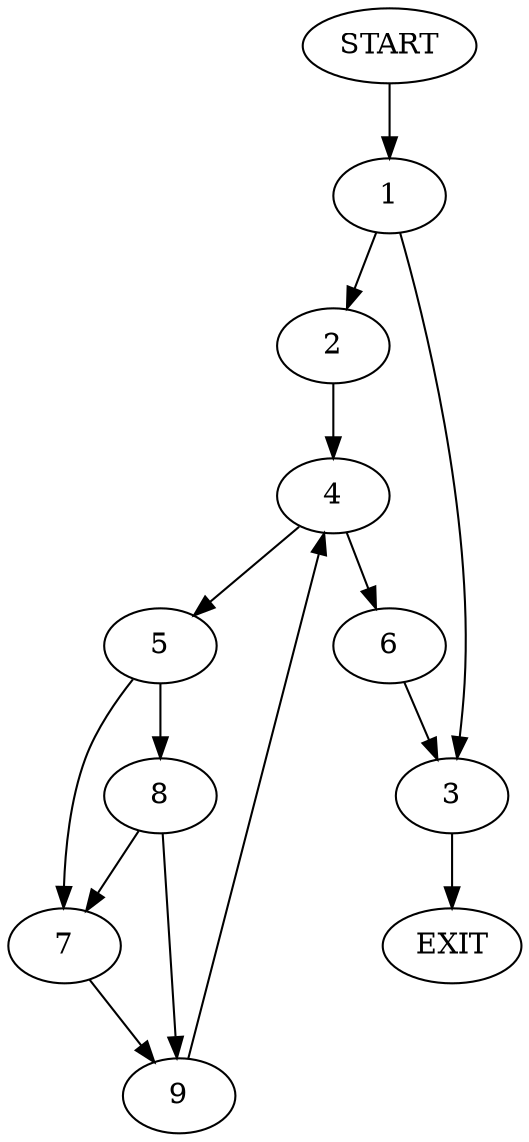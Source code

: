 digraph {
0 [label="START"]
10 [label="EXIT"]
0 -> 1
1 -> 2
1 -> 3
2 -> 4
3 -> 10
4 -> 5
4 -> 6
6 -> 3
5 -> 7
5 -> 8
7 -> 9
8 -> 9
8 -> 7
9 -> 4
}
